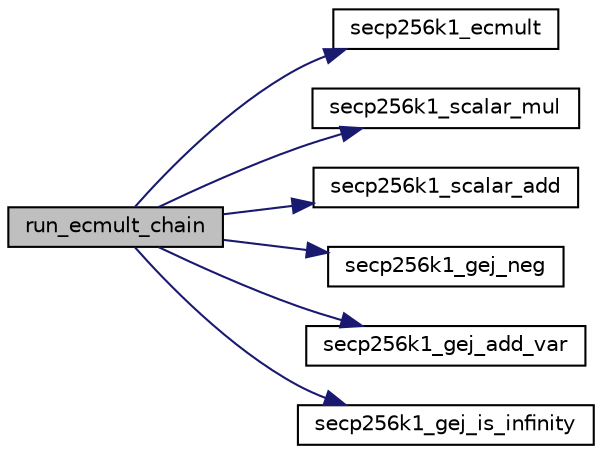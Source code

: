 digraph "run_ecmult_chain"
{
  edge [fontname="Helvetica",fontsize="10",labelfontname="Helvetica",labelfontsize="10"];
  node [fontname="Helvetica",fontsize="10",shape=record];
  rankdir="LR";
  Node989 [label="run_ecmult_chain",height=0.2,width=0.4,color="black", fillcolor="grey75", style="filled", fontcolor="black"];
  Node989 -> Node990 [color="midnightblue",fontsize="10",style="solid",fontname="Helvetica"];
  Node990 [label="secp256k1_ecmult",height=0.2,width=0.4,color="black", fillcolor="white", style="filled",URL="$d2/d94/ecmult_8h.html#aacf8b6ba48671daf24d549adb176366c",tooltip="Double multiply: R = na*A + ng*G. "];
  Node989 -> Node991 [color="midnightblue",fontsize="10",style="solid",fontname="Helvetica"];
  Node991 [label="secp256k1_scalar_mul",height=0.2,width=0.4,color="black", fillcolor="white", style="filled",URL="$db/d94/scalar_8h.html#a89db15f705c8eafcd10c08181523acd0",tooltip="Multiply two scalars (modulo the group order). "];
  Node989 -> Node992 [color="midnightblue",fontsize="10",style="solid",fontname="Helvetica"];
  Node992 [label="secp256k1_scalar_add",height=0.2,width=0.4,color="black", fillcolor="white", style="filled",URL="$db/d94/scalar_8h.html#a83257652850276cd74c7cdd1f9444d9c",tooltip="Add two scalars together (modulo the group order). "];
  Node989 -> Node993 [color="midnightblue",fontsize="10",style="solid",fontname="Helvetica"];
  Node993 [label="secp256k1_gej_neg",height=0.2,width=0.4,color="black", fillcolor="white", style="filled",URL="$d9/dd1/group_8h.html#af9194949a7aaf18aceab1dee73fe4027",tooltip="Set r equal to the inverse of a (i.e., mirrored around the X axis) "];
  Node989 -> Node994 [color="midnightblue",fontsize="10",style="solid",fontname="Helvetica"];
  Node994 [label="secp256k1_gej_add_var",height=0.2,width=0.4,color="black", fillcolor="white", style="filled",URL="$d9/dd1/group_8h.html#a8df21f3ef7412e6c4d39fb67dc0140c6",tooltip="Set r equal to the sum of a and b. "];
  Node989 -> Node995 [color="midnightblue",fontsize="10",style="solid",fontname="Helvetica"];
  Node995 [label="secp256k1_gej_is_infinity",height=0.2,width=0.4,color="black", fillcolor="white", style="filled",URL="$d9/dd1/group_8h.html#a33786d5853579c92d46fac51f6a40093",tooltip="Check whether a group element is the point at infinity. "];
}
